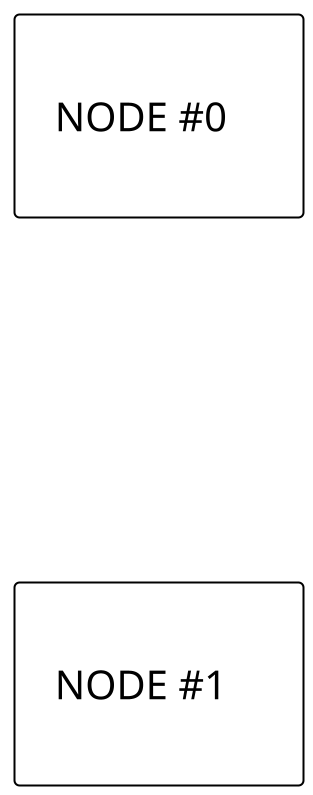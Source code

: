 @startuml
scale 2/1
skinparam ComponentStyle rectangle
skinparam Component {
    FontSize 20
    BackgroundColor tansparent
    BorderThickness 1
    BorderColor black
}

component "\n  NODE #0\t\n" as c1
component "\n  NODE #1\t\n" as c2

c1-down[hidden]---c2

@enduml